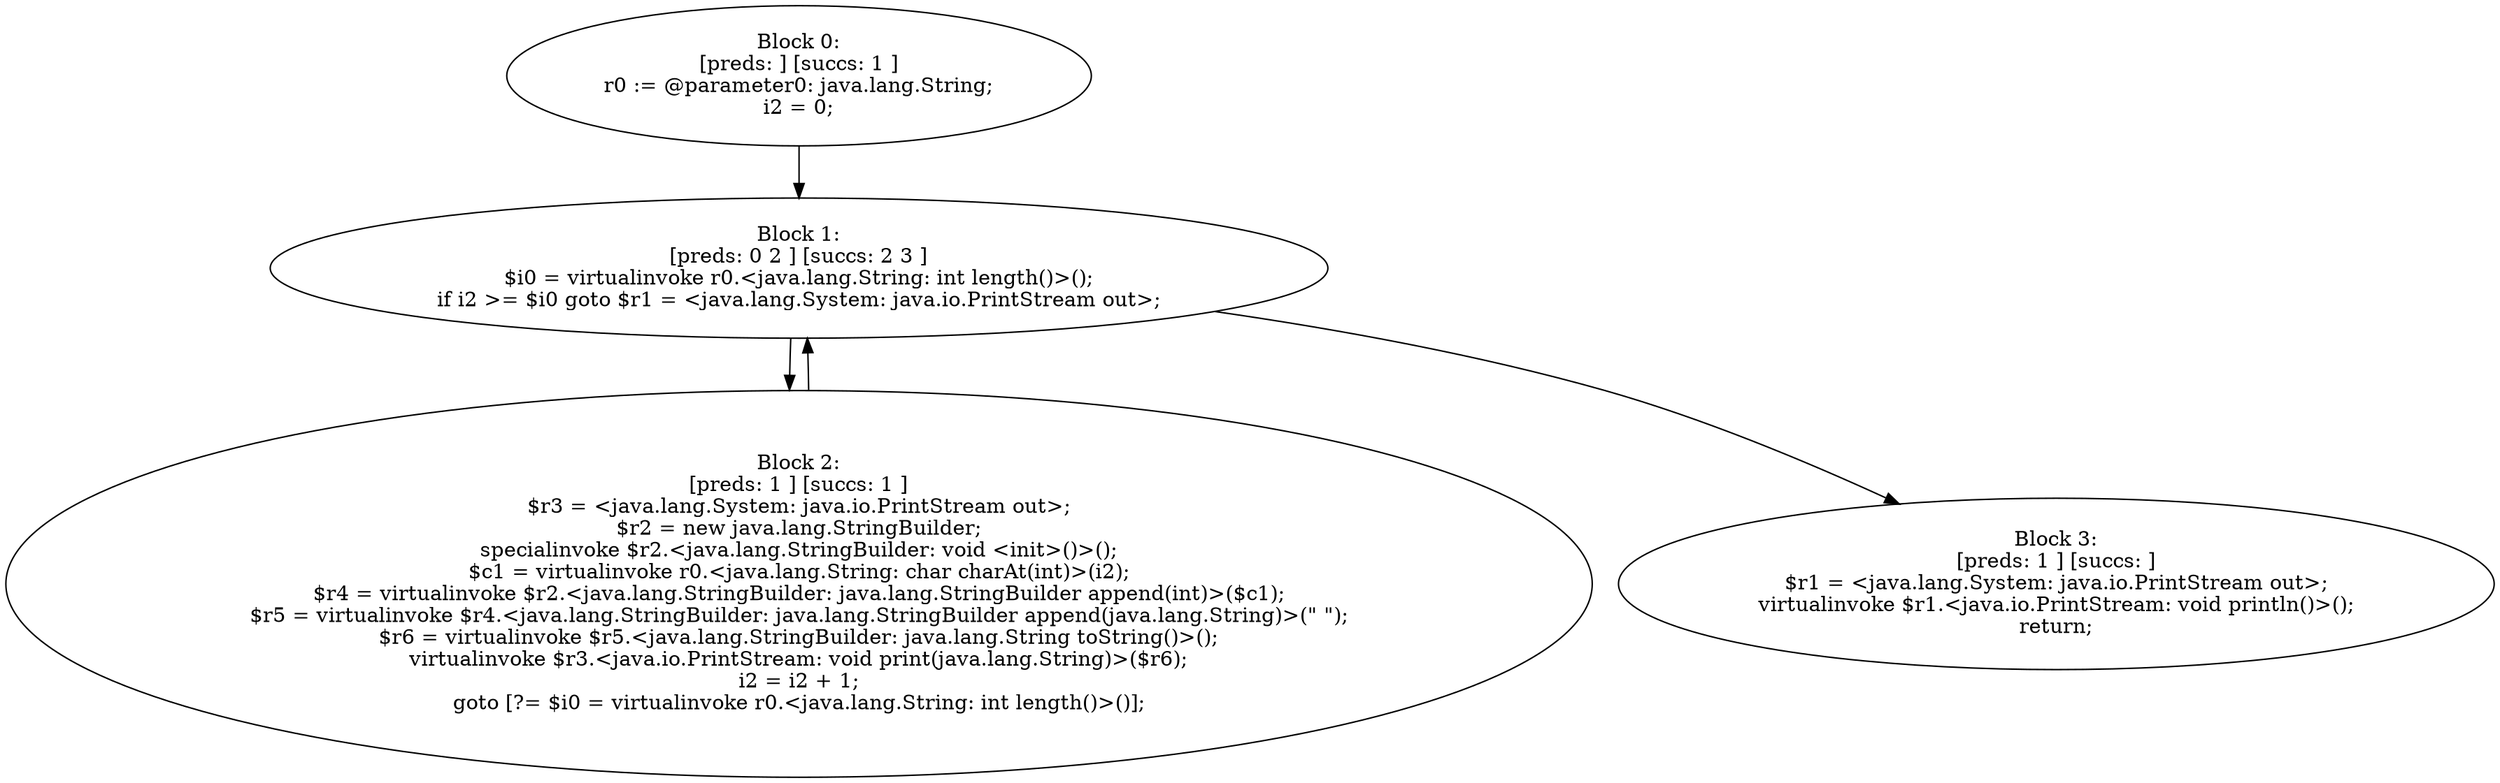 digraph "unitGraph" {
    "Block 0:
[preds: ] [succs: 1 ]
r0 := @parameter0: java.lang.String;
i2 = 0;
"
    "Block 1:
[preds: 0 2 ] [succs: 2 3 ]
$i0 = virtualinvoke r0.<java.lang.String: int length()>();
if i2 >= $i0 goto $r1 = <java.lang.System: java.io.PrintStream out>;
"
    "Block 2:
[preds: 1 ] [succs: 1 ]
$r3 = <java.lang.System: java.io.PrintStream out>;
$r2 = new java.lang.StringBuilder;
specialinvoke $r2.<java.lang.StringBuilder: void <init>()>();
$c1 = virtualinvoke r0.<java.lang.String: char charAt(int)>(i2);
$r4 = virtualinvoke $r2.<java.lang.StringBuilder: java.lang.StringBuilder append(int)>($c1);
$r5 = virtualinvoke $r4.<java.lang.StringBuilder: java.lang.StringBuilder append(java.lang.String)>(\" \");
$r6 = virtualinvoke $r5.<java.lang.StringBuilder: java.lang.String toString()>();
virtualinvoke $r3.<java.io.PrintStream: void print(java.lang.String)>($r6);
i2 = i2 + 1;
goto [?= $i0 = virtualinvoke r0.<java.lang.String: int length()>()];
"
    "Block 3:
[preds: 1 ] [succs: ]
$r1 = <java.lang.System: java.io.PrintStream out>;
virtualinvoke $r1.<java.io.PrintStream: void println()>();
return;
"
    "Block 0:
[preds: ] [succs: 1 ]
r0 := @parameter0: java.lang.String;
i2 = 0;
"->"Block 1:
[preds: 0 2 ] [succs: 2 3 ]
$i0 = virtualinvoke r0.<java.lang.String: int length()>();
if i2 >= $i0 goto $r1 = <java.lang.System: java.io.PrintStream out>;
";
    "Block 1:
[preds: 0 2 ] [succs: 2 3 ]
$i0 = virtualinvoke r0.<java.lang.String: int length()>();
if i2 >= $i0 goto $r1 = <java.lang.System: java.io.PrintStream out>;
"->"Block 2:
[preds: 1 ] [succs: 1 ]
$r3 = <java.lang.System: java.io.PrintStream out>;
$r2 = new java.lang.StringBuilder;
specialinvoke $r2.<java.lang.StringBuilder: void <init>()>();
$c1 = virtualinvoke r0.<java.lang.String: char charAt(int)>(i2);
$r4 = virtualinvoke $r2.<java.lang.StringBuilder: java.lang.StringBuilder append(int)>($c1);
$r5 = virtualinvoke $r4.<java.lang.StringBuilder: java.lang.StringBuilder append(java.lang.String)>(\" \");
$r6 = virtualinvoke $r5.<java.lang.StringBuilder: java.lang.String toString()>();
virtualinvoke $r3.<java.io.PrintStream: void print(java.lang.String)>($r6);
i2 = i2 + 1;
goto [?= $i0 = virtualinvoke r0.<java.lang.String: int length()>()];
";
    "Block 1:
[preds: 0 2 ] [succs: 2 3 ]
$i0 = virtualinvoke r0.<java.lang.String: int length()>();
if i2 >= $i0 goto $r1 = <java.lang.System: java.io.PrintStream out>;
"->"Block 3:
[preds: 1 ] [succs: ]
$r1 = <java.lang.System: java.io.PrintStream out>;
virtualinvoke $r1.<java.io.PrintStream: void println()>();
return;
";
    "Block 2:
[preds: 1 ] [succs: 1 ]
$r3 = <java.lang.System: java.io.PrintStream out>;
$r2 = new java.lang.StringBuilder;
specialinvoke $r2.<java.lang.StringBuilder: void <init>()>();
$c1 = virtualinvoke r0.<java.lang.String: char charAt(int)>(i2);
$r4 = virtualinvoke $r2.<java.lang.StringBuilder: java.lang.StringBuilder append(int)>($c1);
$r5 = virtualinvoke $r4.<java.lang.StringBuilder: java.lang.StringBuilder append(java.lang.String)>(\" \");
$r6 = virtualinvoke $r5.<java.lang.StringBuilder: java.lang.String toString()>();
virtualinvoke $r3.<java.io.PrintStream: void print(java.lang.String)>($r6);
i2 = i2 + 1;
goto [?= $i0 = virtualinvoke r0.<java.lang.String: int length()>()];
"->"Block 1:
[preds: 0 2 ] [succs: 2 3 ]
$i0 = virtualinvoke r0.<java.lang.String: int length()>();
if i2 >= $i0 goto $r1 = <java.lang.System: java.io.PrintStream out>;
";
}
